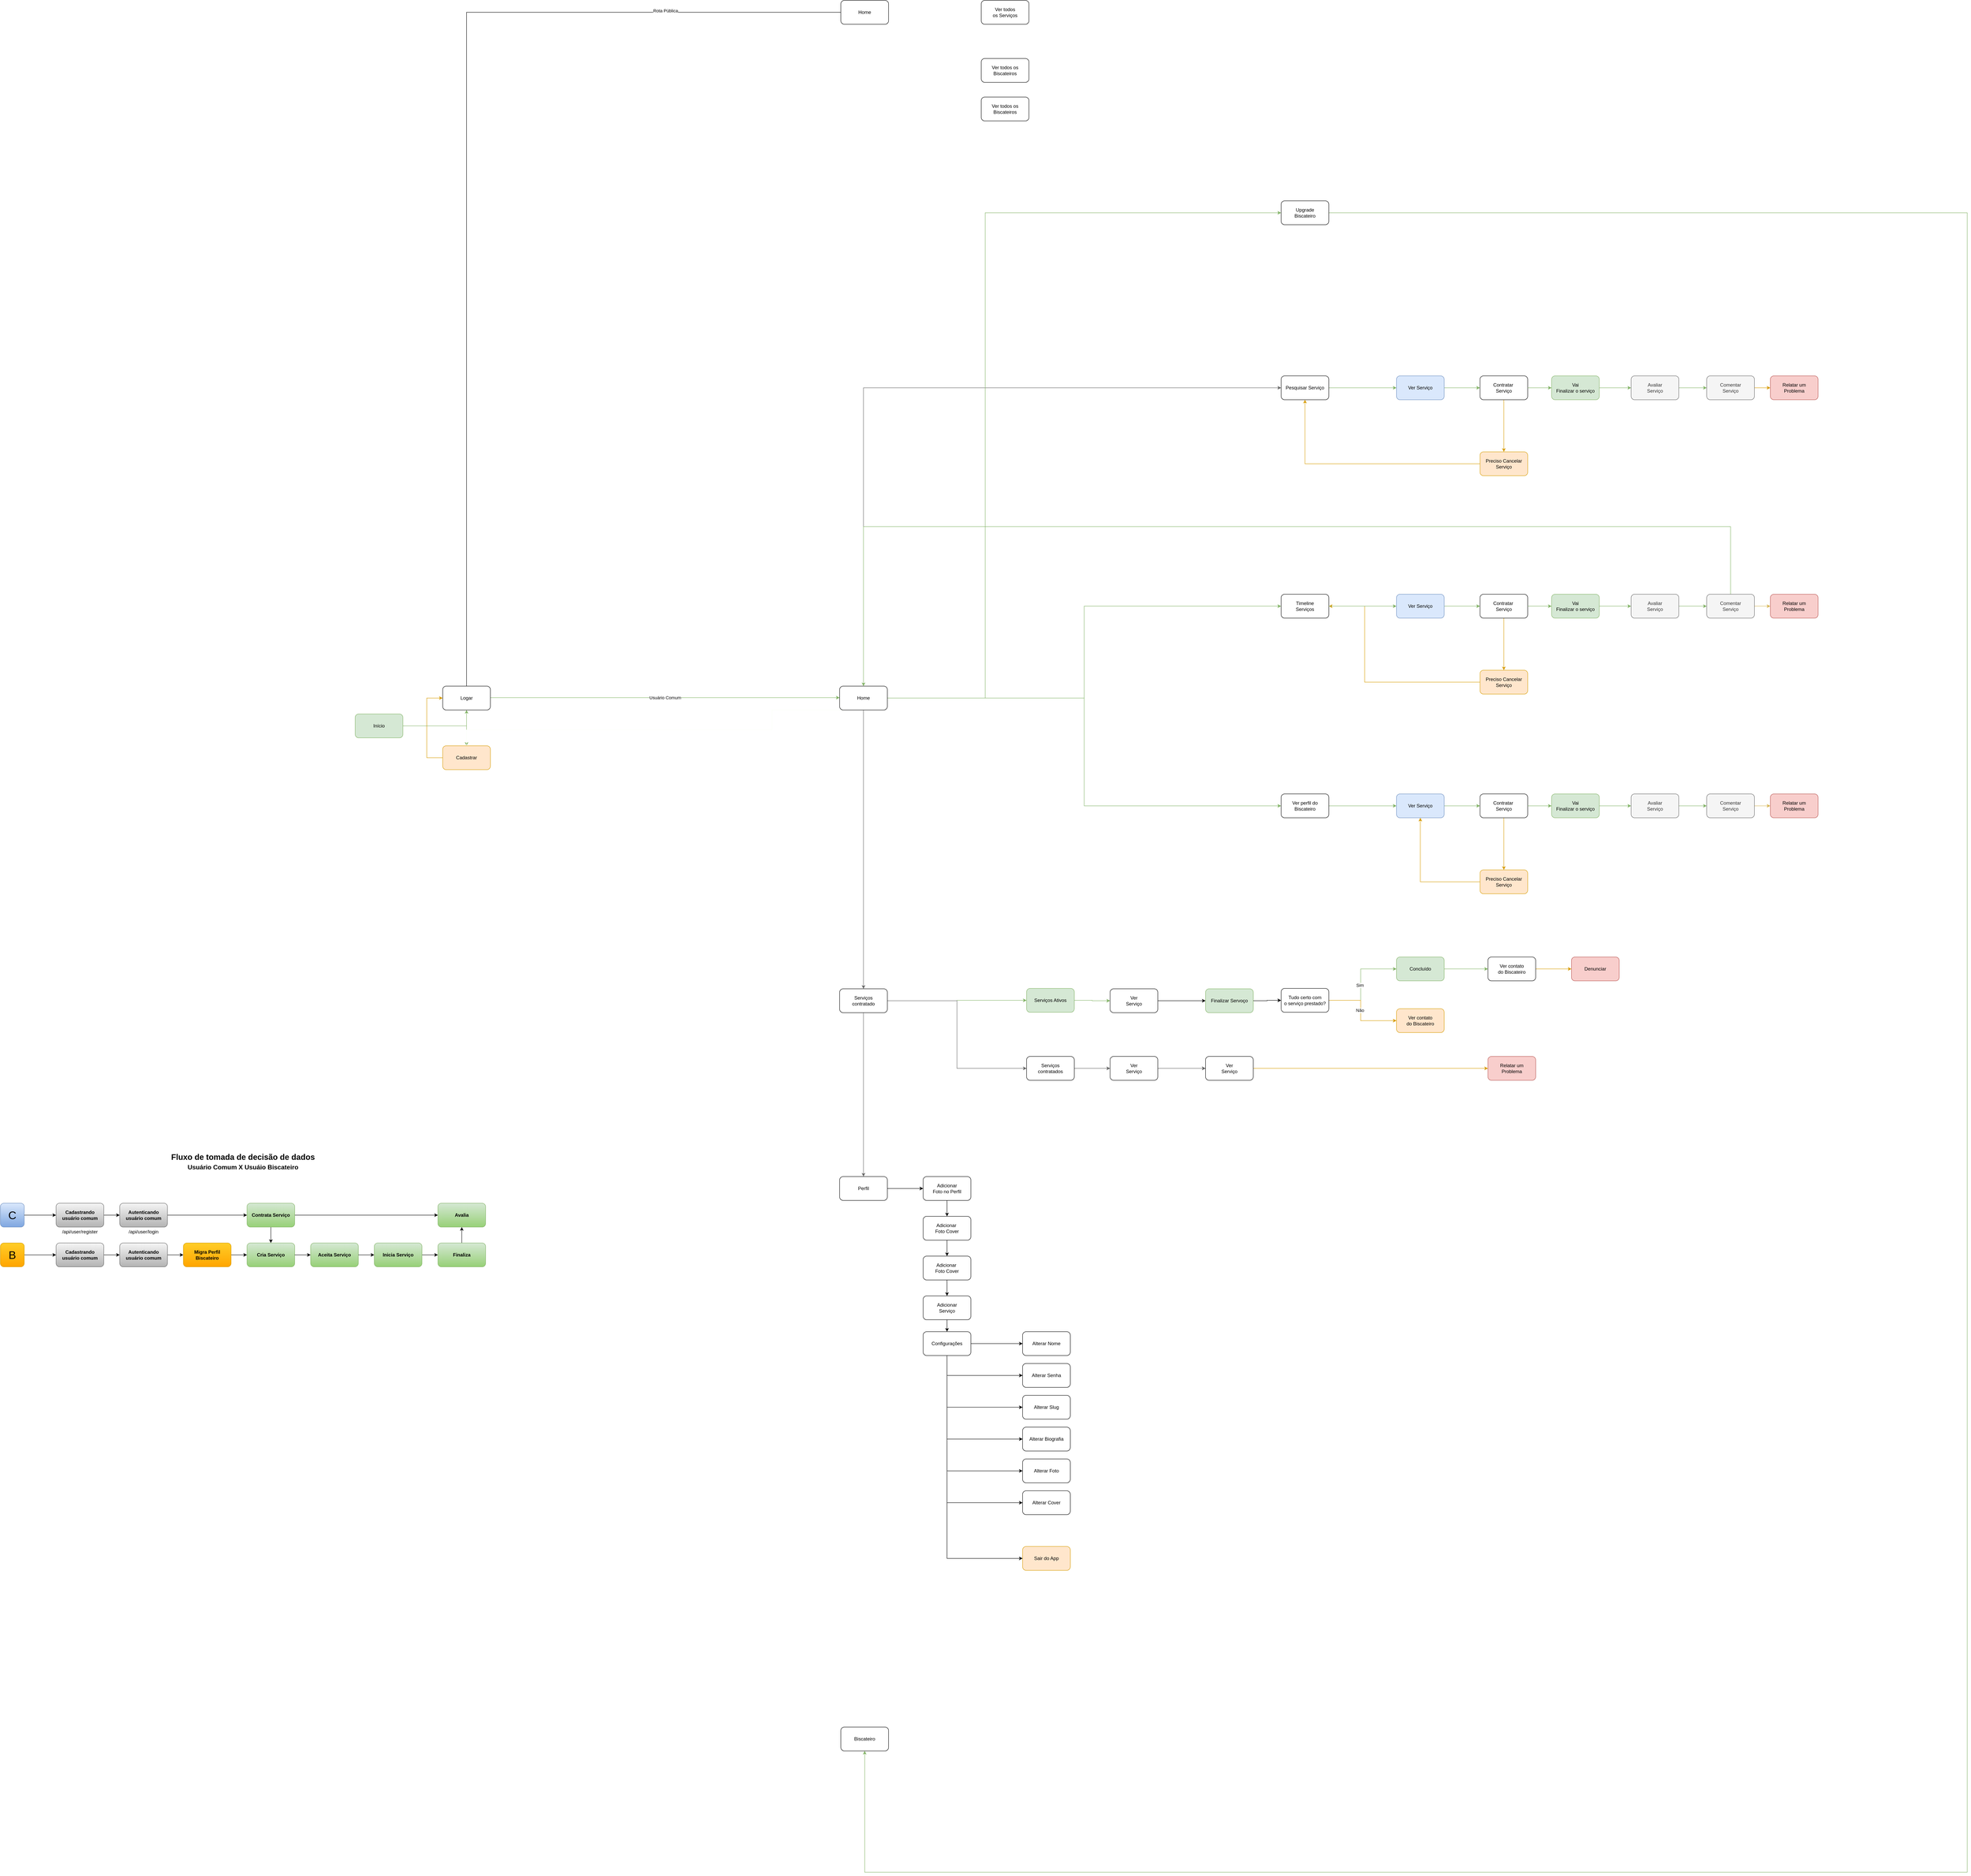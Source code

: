 <mxfile version="24.8.2">
  <diagram name="Página-1" id="fsubQwPEwLp5UiBFL4gB">
    <mxGraphModel dx="2997" dy="2297" grid="1" gridSize="10" guides="1" tooltips="1" connect="1" arrows="1" fold="1" page="0" pageScale="1" pageWidth="827" pageHeight="1169" background="#ffffff" math="0" shadow="0">
      <root>
        <mxCell id="0" />
        <mxCell id="1" parent="0" />
        <mxCell id="1jAVJrhePYpuvby0Juwp-6" style="edgeStyle=orthogonalEdgeStyle;rounded=0;orthogonalLoop=1;jettySize=auto;html=1;fillColor=#d5e8d4;strokeColor=#82b366;" edge="1" parent="1" source="1jAVJrhePYpuvby0Juwp-3" target="1jAVJrhePYpuvby0Juwp-5">
          <mxGeometry relative="1" as="geometry" />
        </mxCell>
        <mxCell id="1jAVJrhePYpuvby0Juwp-3" value="Início" style="rounded=1;whiteSpace=wrap;html=1;fillColor=#d5e8d4;strokeColor=#82b366;" vertex="1" parent="1">
          <mxGeometry x="-488" y="510" width="120" height="60" as="geometry" />
        </mxCell>
        <mxCell id="1jAVJrhePYpuvby0Juwp-8" style="edgeStyle=orthogonalEdgeStyle;rounded=0;orthogonalLoop=1;jettySize=auto;html=1;entryX=0.5;entryY=0;entryDx=0;entryDy=0;fillColor=#d5e8d4;strokeColor=#82b366;" edge="1" parent="1" source="1jAVJrhePYpuvby0Juwp-5" target="1jAVJrhePYpuvby0Juwp-7">
          <mxGeometry relative="1" as="geometry" />
        </mxCell>
        <mxCell id="1jAVJrhePYpuvby0Juwp-10" style="edgeStyle=orthogonalEdgeStyle;rounded=0;orthogonalLoop=1;jettySize=auto;html=1;fillColor=#d5e8d4;strokeColor=#82b366;" edge="1" parent="1" source="1jAVJrhePYpuvby0Juwp-5" target="1jAVJrhePYpuvby0Juwp-9">
          <mxGeometry relative="1" as="geometry">
            <Array as="points">
              <mxPoint x="460" y="469" />
              <mxPoint x="460" y="469" />
            </Array>
          </mxGeometry>
        </mxCell>
        <mxCell id="1jAVJrhePYpuvby0Juwp-154" value="Text" style="edgeLabel;html=1;align=center;verticalAlign=middle;resizable=0;points=[];" vertex="1" connectable="0" parent="1jAVJrhePYpuvby0Juwp-10">
          <mxGeometry x="-0.001" y="-2" relative="1" as="geometry">
            <mxPoint y="-4" as="offset" />
          </mxGeometry>
        </mxCell>
        <mxCell id="1jAVJrhePYpuvby0Juwp-155" value="Usuário Comum" style="edgeLabel;html=1;align=center;verticalAlign=middle;resizable=0;points=[];" vertex="1" connectable="0" parent="1jAVJrhePYpuvby0Juwp-10">
          <mxGeometry x="-0.001" relative="1" as="geometry">
            <mxPoint as="offset" />
          </mxGeometry>
        </mxCell>
        <mxCell id="1jAVJrhePYpuvby0Juwp-156" style="edgeStyle=orthogonalEdgeStyle;rounded=0;orthogonalLoop=1;jettySize=auto;html=1;entryX=0.5;entryY=1;entryDx=0;entryDy=0;" edge="1" parent="1" source="1jAVJrhePYpuvby0Juwp-5" target="1jAVJrhePYpuvby0Juwp-151">
          <mxGeometry relative="1" as="geometry">
            <Array as="points">
              <mxPoint x="-208" y="-1254" />
              <mxPoint x="793" y="-1254" />
            </Array>
          </mxGeometry>
        </mxCell>
        <mxCell id="1jAVJrhePYpuvby0Juwp-157" value="Rota Pública" style="edgeLabel;html=1;align=center;verticalAlign=middle;resizable=0;points=[];" vertex="1" connectable="0" parent="1jAVJrhePYpuvby0Juwp-156">
          <mxGeometry x="0.609" y="4" relative="1" as="geometry">
            <mxPoint x="1" as="offset" />
          </mxGeometry>
        </mxCell>
        <mxCell id="1jAVJrhePYpuvby0Juwp-5" value="Logar" style="rounded=1;whiteSpace=wrap;html=1;" vertex="1" parent="1">
          <mxGeometry x="-268" y="440" width="120" height="60" as="geometry" />
        </mxCell>
        <mxCell id="1jAVJrhePYpuvby0Juwp-46" style="edgeStyle=orthogonalEdgeStyle;rounded=0;orthogonalLoop=1;jettySize=auto;html=1;fillColor=#ffe6cc;strokeColor=#d79b00;" edge="1" parent="1" source="1jAVJrhePYpuvby0Juwp-7" target="1jAVJrhePYpuvby0Juwp-5">
          <mxGeometry relative="1" as="geometry">
            <Array as="points">
              <mxPoint x="-308" y="620" />
              <mxPoint x="-308" y="470" />
            </Array>
          </mxGeometry>
        </mxCell>
        <mxCell id="1jAVJrhePYpuvby0Juwp-144" style="edgeStyle=orthogonalEdgeStyle;rounded=0;orthogonalLoop=1;jettySize=auto;html=1;entryX=0.5;entryY=1;entryDx=0;entryDy=0;strokeColor=#FBFFF7;" edge="1" parent="1" source="1jAVJrhePYpuvby0Juwp-7" target="1jAVJrhePYpuvby0Juwp-9">
          <mxGeometry relative="1" as="geometry">
            <Array as="points">
              <mxPoint x="560" y="550" />
              <mxPoint x="560" y="500" />
            </Array>
          </mxGeometry>
        </mxCell>
        <mxCell id="1jAVJrhePYpuvby0Juwp-7" value="Cadastrar" style="rounded=1;whiteSpace=wrap;html=1;fillColor=#ffe6cc;strokeColor=#d79b00;" vertex="1" parent="1">
          <mxGeometry x="-268" y="590" width="120" height="60" as="geometry" />
        </mxCell>
        <mxCell id="1jAVJrhePYpuvby0Juwp-45" style="edgeStyle=orthogonalEdgeStyle;rounded=0;orthogonalLoop=1;jettySize=auto;html=1;entryX=0;entryY=0.5;entryDx=0;entryDy=0;fillColor=#d5e8d4;strokeColor=#82b366;" edge="1" parent="1" source="1jAVJrhePYpuvby0Juwp-9" target="1jAVJrhePYpuvby0Juwp-11">
          <mxGeometry relative="1" as="geometry" />
        </mxCell>
        <mxCell id="1jAVJrhePYpuvby0Juwp-87" style="edgeStyle=orthogonalEdgeStyle;rounded=0;orthogonalLoop=1;jettySize=auto;html=1;fillColor=#f5f5f5;strokeColor=#666666;" edge="1" parent="1" source="1jAVJrhePYpuvby0Juwp-9" target="1jAVJrhePYpuvby0Juwp-73">
          <mxGeometry relative="1" as="geometry">
            <Array as="points">
              <mxPoint x="790" y="-310" />
            </Array>
          </mxGeometry>
        </mxCell>
        <mxCell id="1jAVJrhePYpuvby0Juwp-109" style="edgeStyle=orthogonalEdgeStyle;rounded=0;orthogonalLoop=1;jettySize=auto;html=1;entryX=0;entryY=0.5;entryDx=0;entryDy=0;fillColor=#d5e8d4;strokeColor=#82b366;" edge="1" parent="1" source="1jAVJrhePYpuvby0Juwp-9" target="1jAVJrhePYpuvby0Juwp-94">
          <mxGeometry relative="1" as="geometry" />
        </mxCell>
        <mxCell id="1jAVJrhePYpuvby0Juwp-114" style="edgeStyle=orthogonalEdgeStyle;rounded=0;orthogonalLoop=1;jettySize=auto;html=1;fillColor=#f5f5f5;strokeColor=#666666;" edge="1" parent="1" source="1jAVJrhePYpuvby0Juwp-9" target="1jAVJrhePYpuvby0Juwp-12">
          <mxGeometry relative="1" as="geometry" />
        </mxCell>
        <mxCell id="1jAVJrhePYpuvby0Juwp-147" style="edgeStyle=orthogonalEdgeStyle;rounded=0;orthogonalLoop=1;jettySize=auto;html=1;fillColor=#d5e8d4;strokeColor=#82b366;" edge="1" parent="1" source="1jAVJrhePYpuvby0Juwp-9" target="1jAVJrhePYpuvby0Juwp-146">
          <mxGeometry relative="1" as="geometry">
            <Array as="points">
              <mxPoint x="1096" y="470" />
              <mxPoint x="1096" y="-750" />
            </Array>
          </mxGeometry>
        </mxCell>
        <mxCell id="1jAVJrhePYpuvby0Juwp-9" value="Home" style="rounded=1;whiteSpace=wrap;html=1;" vertex="1" parent="1">
          <mxGeometry x="730" y="440" width="120" height="60" as="geometry" />
        </mxCell>
        <mxCell id="1jAVJrhePYpuvby0Juwp-11" value="Timeline&lt;div&gt;Serviços&lt;/div&gt;" style="rounded=1;whiteSpace=wrap;html=1;" vertex="1" parent="1">
          <mxGeometry x="1840" y="209" width="120" height="60" as="geometry" />
        </mxCell>
        <mxCell id="1jAVJrhePYpuvby0Juwp-44" style="edgeStyle=orthogonalEdgeStyle;rounded=0;orthogonalLoop=1;jettySize=auto;html=1;entryX=0.5;entryY=0;entryDx=0;entryDy=0;fillColor=#f5f5f5;strokeColor=#666666;" edge="1" parent="1" source="1jAVJrhePYpuvby0Juwp-12" target="1jAVJrhePYpuvby0Juwp-13">
          <mxGeometry relative="1" as="geometry" />
        </mxCell>
        <mxCell id="1jAVJrhePYpuvby0Juwp-123" style="edgeStyle=orthogonalEdgeStyle;rounded=0;orthogonalLoop=1;jettySize=auto;html=1;fillColor=#d5e8d4;strokeColor=#82b366;" edge="1" parent="1" source="1jAVJrhePYpuvby0Juwp-12" target="1jAVJrhePYpuvby0Juwp-121">
          <mxGeometry relative="1" as="geometry" />
        </mxCell>
        <mxCell id="1jAVJrhePYpuvby0Juwp-128" style="edgeStyle=orthogonalEdgeStyle;rounded=0;orthogonalLoop=1;jettySize=auto;html=1;entryX=0;entryY=0.5;entryDx=0;entryDy=0;fillColor=#f5f5f5;strokeColor=#666666;" edge="1" parent="1" source="1jAVJrhePYpuvby0Juwp-12" target="1jAVJrhePYpuvby0Juwp-122">
          <mxGeometry relative="1" as="geometry" />
        </mxCell>
        <mxCell id="1jAVJrhePYpuvby0Juwp-12" value="Serviços&lt;div&gt;contratado&lt;/div&gt;" style="rounded=1;whiteSpace=wrap;html=1;" vertex="1" parent="1">
          <mxGeometry x="730" y="1201" width="120" height="60" as="geometry" />
        </mxCell>
        <mxCell id="1jAVJrhePYpuvby0Juwp-20" style="edgeStyle=orthogonalEdgeStyle;rounded=0;orthogonalLoop=1;jettySize=auto;html=1;" edge="1" parent="1" source="1jAVJrhePYpuvby0Juwp-13" target="1jAVJrhePYpuvby0Juwp-16">
          <mxGeometry relative="1" as="geometry" />
        </mxCell>
        <mxCell id="1jAVJrhePYpuvby0Juwp-13" value="Perfil" style="rounded=1;whiteSpace=wrap;html=1;" vertex="1" parent="1">
          <mxGeometry x="730" y="1673" width="120" height="60" as="geometry" />
        </mxCell>
        <mxCell id="1jAVJrhePYpuvby0Juwp-33" style="edgeStyle=orthogonalEdgeStyle;rounded=0;orthogonalLoop=1;jettySize=auto;html=1;fillColor=#d5e8d4;strokeColor=#82b366;" edge="1" parent="1" source="1jAVJrhePYpuvby0Juwp-69" target="1jAVJrhePYpuvby0Juwp-32">
          <mxGeometry relative="1" as="geometry" />
        </mxCell>
        <mxCell id="1jAVJrhePYpuvby0Juwp-112" style="edgeStyle=orthogonalEdgeStyle;rounded=0;orthogonalLoop=1;jettySize=auto;html=1;fillColor=#ffe6cc;strokeColor=#d79b00;" edge="1" parent="1" source="1jAVJrhePYpuvby0Juwp-14" target="1jAVJrhePYpuvby0Juwp-15">
          <mxGeometry relative="1" as="geometry" />
        </mxCell>
        <mxCell id="1jAVJrhePYpuvby0Juwp-14" value="Contratar&amp;nbsp;&lt;div&gt;Serviço&lt;/div&gt;" style="rounded=1;whiteSpace=wrap;html=1;" vertex="1" parent="1">
          <mxGeometry x="2340" y="209" width="120" height="60" as="geometry" />
        </mxCell>
        <mxCell id="1jAVJrhePYpuvby0Juwp-29" style="edgeStyle=orthogonalEdgeStyle;rounded=0;orthogonalLoop=1;jettySize=auto;html=1;fillColor=#ffe6cc;strokeColor=#d79b00;" edge="1" parent="1" source="1jAVJrhePYpuvby0Juwp-15" target="1jAVJrhePYpuvby0Juwp-11">
          <mxGeometry relative="1" as="geometry">
            <Array as="points">
              <mxPoint x="2050" y="430" />
              <mxPoint x="2050" y="239" />
            </Array>
          </mxGeometry>
        </mxCell>
        <mxCell id="1jAVJrhePYpuvby0Juwp-15" value="Preciso Cancelar&lt;div&gt;Serviço&lt;/div&gt;" style="rounded=1;whiteSpace=wrap;html=1;fillColor=#ffe6cc;strokeColor=#d79b00;" vertex="1" parent="1">
          <mxGeometry x="2340" y="400" width="120" height="60" as="geometry" />
        </mxCell>
        <mxCell id="1jAVJrhePYpuvby0Juwp-16" value="Adicionar&lt;div&gt;Foto&amp;nbsp;&lt;span style=&quot;background-color: initial;&quot;&gt;no Perfil&lt;/span&gt;&lt;/div&gt;" style="rounded=1;whiteSpace=wrap;html=1;" vertex="1" parent="1">
          <mxGeometry x="940" y="1673" width="120" height="60" as="geometry" />
        </mxCell>
        <mxCell id="1jAVJrhePYpuvby0Juwp-17" value="Alterar Biografia" style="rounded=1;whiteSpace=wrap;html=1;" vertex="1" parent="1">
          <mxGeometry x="1190" y="2303" width="120" height="60" as="geometry" />
        </mxCell>
        <mxCell id="1jAVJrhePYpuvby0Juwp-19" value="Sair do App" style="rounded=1;whiteSpace=wrap;html=1;fillColor=#ffe6cc;strokeColor=#d79b00;" vertex="1" parent="1">
          <mxGeometry x="1190" y="2603" width="120" height="60" as="geometry" />
        </mxCell>
        <mxCell id="1jAVJrhePYpuvby0Juwp-24" style="edgeStyle=orthogonalEdgeStyle;rounded=0;orthogonalLoop=1;jettySize=auto;html=1;entryX=0;entryY=0.5;entryDx=0;entryDy=0;fillColor=#d5e8d4;strokeColor=#82b366;" edge="1" parent="1" source="1jAVJrhePYpuvby0Juwp-71" target="1jAVJrhePYpuvby0Juwp-14">
          <mxGeometry relative="1" as="geometry">
            <mxPoint x="2260" y="239" as="targetPoint" />
          </mxGeometry>
        </mxCell>
        <mxCell id="1jAVJrhePYpuvby0Juwp-35" style="edgeStyle=orthogonalEdgeStyle;rounded=0;orthogonalLoop=1;jettySize=auto;html=1;fillColor=#d5e8d4;strokeColor=#82b366;" edge="1" parent="1" source="1jAVJrhePYpuvby0Juwp-32" target="1jAVJrhePYpuvby0Juwp-34">
          <mxGeometry relative="1" as="geometry" />
        </mxCell>
        <mxCell id="1jAVJrhePYpuvby0Juwp-32" value="Avaliar&lt;div&gt;Serviço&lt;/div&gt;" style="rounded=1;whiteSpace=wrap;html=1;fillColor=#f5f5f5;fontColor=#333333;strokeColor=#666666;" vertex="1" parent="1">
          <mxGeometry x="2720" y="209" width="120" height="60" as="geometry" />
        </mxCell>
        <mxCell id="1jAVJrhePYpuvby0Juwp-39" style="edgeStyle=orthogonalEdgeStyle;rounded=0;orthogonalLoop=1;jettySize=auto;html=1;fillColor=#fff2cc;strokeColor=#d6b656;" edge="1" parent="1" source="1jAVJrhePYpuvby0Juwp-34" target="1jAVJrhePYpuvby0Juwp-38">
          <mxGeometry relative="1" as="geometry" />
        </mxCell>
        <mxCell id="1jAVJrhePYpuvby0Juwp-40" style="edgeStyle=orthogonalEdgeStyle;rounded=0;orthogonalLoop=1;jettySize=auto;html=1;fillColor=#d5e8d4;strokeColor=#82b366;" edge="1" parent="1" source="1jAVJrhePYpuvby0Juwp-34" target="1jAVJrhePYpuvby0Juwp-9">
          <mxGeometry relative="1" as="geometry">
            <Array as="points">
              <mxPoint x="1580" y="39" />
              <mxPoint x="570" y="39" />
            </Array>
          </mxGeometry>
        </mxCell>
        <mxCell id="1jAVJrhePYpuvby0Juwp-34" value="Comentar&lt;div&gt;Serviço&lt;/div&gt;" style="rounded=1;whiteSpace=wrap;html=1;fillColor=#f5f5f5;fontColor=#333333;strokeColor=#666666;" vertex="1" parent="1">
          <mxGeometry x="2910" y="209" width="120" height="60" as="geometry" />
        </mxCell>
        <mxCell id="1jAVJrhePYpuvby0Juwp-36" value="Relatar um&lt;div&gt;Problema&lt;/div&gt;" style="rounded=1;whiteSpace=wrap;html=1;fillColor=#f8cecc;strokeColor=#b85450;" vertex="1" parent="1">
          <mxGeometry x="2360" y="1371" width="120" height="60" as="geometry" />
        </mxCell>
        <mxCell id="1jAVJrhePYpuvby0Juwp-38" value="Relatar um&lt;div&gt;Problema&lt;/div&gt;" style="rounded=1;whiteSpace=wrap;html=1;fillColor=#f8cecc;strokeColor=#b85450;" vertex="1" parent="1">
          <mxGeometry x="3070" y="209" width="120" height="60" as="geometry" />
        </mxCell>
        <mxCell id="1jAVJrhePYpuvby0Juwp-50" style="edgeStyle=orthogonalEdgeStyle;rounded=0;orthogonalLoop=1;jettySize=auto;html=1;" edge="1" parent="1" source="1jAVJrhePYpuvby0Juwp-47" target="1jAVJrhePYpuvby0Juwp-49">
          <mxGeometry relative="1" as="geometry" />
        </mxCell>
        <mxCell id="1jAVJrhePYpuvby0Juwp-47" value="Adicionar&amp;nbsp;&lt;div&gt;Foto&amp;nbsp;&lt;span style=&quot;background-color: initial;&quot;&gt;Cover&lt;/span&gt;&lt;/div&gt;" style="rounded=1;whiteSpace=wrap;html=1;" vertex="1" parent="1">
          <mxGeometry x="940" y="1773" width="120" height="60" as="geometry" />
        </mxCell>
        <mxCell id="1jAVJrhePYpuvby0Juwp-48" style="edgeStyle=orthogonalEdgeStyle;rounded=0;orthogonalLoop=1;jettySize=auto;html=1;" edge="1" parent="1" source="1jAVJrhePYpuvby0Juwp-16">
          <mxGeometry relative="1" as="geometry">
            <mxPoint x="1000" y="1773" as="targetPoint" />
          </mxGeometry>
        </mxCell>
        <mxCell id="1jAVJrhePYpuvby0Juwp-52" style="edgeStyle=orthogonalEdgeStyle;rounded=0;orthogonalLoop=1;jettySize=auto;html=1;" edge="1" parent="1" source="1jAVJrhePYpuvby0Juwp-49" target="1jAVJrhePYpuvby0Juwp-51">
          <mxGeometry relative="1" as="geometry" />
        </mxCell>
        <mxCell id="1jAVJrhePYpuvby0Juwp-49" value="Adicionar&amp;nbsp;&lt;div&gt;Foto&amp;nbsp;&lt;span style=&quot;background-color: initial;&quot;&gt;Cover&lt;/span&gt;&lt;/div&gt;" style="rounded=1;whiteSpace=wrap;html=1;" vertex="1" parent="1">
          <mxGeometry x="940" y="1873" width="120" height="60" as="geometry" />
        </mxCell>
        <mxCell id="1jAVJrhePYpuvby0Juwp-54" style="edgeStyle=orthogonalEdgeStyle;rounded=0;orthogonalLoop=1;jettySize=auto;html=1;" edge="1" parent="1" source="1jAVJrhePYpuvby0Juwp-51" target="1jAVJrhePYpuvby0Juwp-53">
          <mxGeometry relative="1" as="geometry" />
        </mxCell>
        <mxCell id="1jAVJrhePYpuvby0Juwp-51" value="Adicionar&lt;div&gt;Serviço&lt;/div&gt;" style="rounded=1;whiteSpace=wrap;html=1;" vertex="1" parent="1">
          <mxGeometry x="940" y="1973" width="120" height="60" as="geometry" />
        </mxCell>
        <mxCell id="1jAVJrhePYpuvby0Juwp-61" style="edgeStyle=orthogonalEdgeStyle;rounded=0;orthogonalLoop=1;jettySize=auto;html=1;entryX=0;entryY=0.5;entryDx=0;entryDy=0;" edge="1" parent="1" source="1jAVJrhePYpuvby0Juwp-53" target="1jAVJrhePYpuvby0Juwp-56">
          <mxGeometry relative="1" as="geometry" />
        </mxCell>
        <mxCell id="1jAVJrhePYpuvby0Juwp-62" style="edgeStyle=orthogonalEdgeStyle;rounded=0;orthogonalLoop=1;jettySize=auto;html=1;" edge="1" parent="1" source="1jAVJrhePYpuvby0Juwp-53" target="1jAVJrhePYpuvby0Juwp-57">
          <mxGeometry relative="1" as="geometry">
            <mxPoint x="1000" y="2183" as="targetPoint" />
            <Array as="points">
              <mxPoint x="1000" y="2173" />
            </Array>
          </mxGeometry>
        </mxCell>
        <mxCell id="1jAVJrhePYpuvby0Juwp-63" style="edgeStyle=orthogonalEdgeStyle;rounded=0;orthogonalLoop=1;jettySize=auto;html=1;" edge="1" parent="1" source="1jAVJrhePYpuvby0Juwp-53" target="1jAVJrhePYpuvby0Juwp-55">
          <mxGeometry relative="1" as="geometry">
            <Array as="points">
              <mxPoint x="1000" y="2253" />
            </Array>
          </mxGeometry>
        </mxCell>
        <mxCell id="1jAVJrhePYpuvby0Juwp-64" style="edgeStyle=orthogonalEdgeStyle;rounded=0;orthogonalLoop=1;jettySize=auto;html=1;" edge="1" parent="1" source="1jAVJrhePYpuvby0Juwp-53" target="1jAVJrhePYpuvby0Juwp-17">
          <mxGeometry relative="1" as="geometry">
            <Array as="points">
              <mxPoint x="1000" y="2333" />
            </Array>
          </mxGeometry>
        </mxCell>
        <mxCell id="1jAVJrhePYpuvby0Juwp-65" style="edgeStyle=orthogonalEdgeStyle;rounded=0;orthogonalLoop=1;jettySize=auto;html=1;" edge="1" parent="1" source="1jAVJrhePYpuvby0Juwp-53" target="1jAVJrhePYpuvby0Juwp-58">
          <mxGeometry relative="1" as="geometry">
            <Array as="points">
              <mxPoint x="1000" y="2413" />
            </Array>
          </mxGeometry>
        </mxCell>
        <mxCell id="1jAVJrhePYpuvby0Juwp-66" style="edgeStyle=orthogonalEdgeStyle;rounded=0;orthogonalLoop=1;jettySize=auto;html=1;" edge="1" parent="1" source="1jAVJrhePYpuvby0Juwp-53" target="1jAVJrhePYpuvby0Juwp-59">
          <mxGeometry relative="1" as="geometry">
            <Array as="points">
              <mxPoint x="1000" y="2493" />
            </Array>
          </mxGeometry>
        </mxCell>
        <mxCell id="1jAVJrhePYpuvby0Juwp-67" style="edgeStyle=orthogonalEdgeStyle;rounded=0;orthogonalLoop=1;jettySize=auto;html=1;" edge="1" parent="1" source="1jAVJrhePYpuvby0Juwp-53" target="1jAVJrhePYpuvby0Juwp-19">
          <mxGeometry relative="1" as="geometry">
            <Array as="points">
              <mxPoint x="1000" y="2633" />
            </Array>
          </mxGeometry>
        </mxCell>
        <mxCell id="1jAVJrhePYpuvby0Juwp-53" value="Configurações" style="rounded=1;whiteSpace=wrap;html=1;" vertex="1" parent="1">
          <mxGeometry x="940" y="2063" width="120" height="60" as="geometry" />
        </mxCell>
        <mxCell id="1jAVJrhePYpuvby0Juwp-55" value="Alterar Slug" style="rounded=1;whiteSpace=wrap;html=1;" vertex="1" parent="1">
          <mxGeometry x="1190" y="2223" width="120" height="60" as="geometry" />
        </mxCell>
        <mxCell id="1jAVJrhePYpuvby0Juwp-56" value="Alterar Nome" style="rounded=1;whiteSpace=wrap;html=1;" vertex="1" parent="1">
          <mxGeometry x="1190" y="2063" width="120" height="60" as="geometry" />
        </mxCell>
        <mxCell id="1jAVJrhePYpuvby0Juwp-57" value="Alterar Senha" style="rounded=1;whiteSpace=wrap;html=1;" vertex="1" parent="1">
          <mxGeometry x="1190" y="2143" width="120" height="60" as="geometry" />
        </mxCell>
        <mxCell id="1jAVJrhePYpuvby0Juwp-58" value="Alterar Foto" style="rounded=1;whiteSpace=wrap;html=1;" vertex="1" parent="1">
          <mxGeometry x="1190" y="2383" width="120" height="60" as="geometry" />
        </mxCell>
        <mxCell id="1jAVJrhePYpuvby0Juwp-59" value="Alterar Cover" style="rounded=1;whiteSpace=wrap;html=1;" vertex="1" parent="1">
          <mxGeometry x="1190" y="2463" width="120" height="60" as="geometry" />
        </mxCell>
        <mxCell id="1jAVJrhePYpuvby0Juwp-70" value="" style="edgeStyle=orthogonalEdgeStyle;rounded=0;orthogonalLoop=1;jettySize=auto;html=1;fillColor=#d5e8d4;strokeColor=#82b366;" edge="1" parent="1" source="1jAVJrhePYpuvby0Juwp-14" target="1jAVJrhePYpuvby0Juwp-69">
          <mxGeometry relative="1" as="geometry">
            <mxPoint x="2460" y="239" as="sourcePoint" />
            <mxPoint x="2720" y="239" as="targetPoint" />
          </mxGeometry>
        </mxCell>
        <mxCell id="1jAVJrhePYpuvby0Juwp-69" value="Vai&lt;div&gt;Finalizar o serviço&lt;/div&gt;" style="rounded=1;whiteSpace=wrap;html=1;fillColor=#d5e8d4;strokeColor=#82b366;" vertex="1" parent="1">
          <mxGeometry x="2520" y="209" width="120" height="60" as="geometry" />
        </mxCell>
        <mxCell id="1jAVJrhePYpuvby0Juwp-72" value="" style="edgeStyle=orthogonalEdgeStyle;rounded=0;orthogonalLoop=1;jettySize=auto;html=1;entryX=0;entryY=0.5;entryDx=0;entryDy=0;fillColor=#d5e8d4;strokeColor=#82b366;" edge="1" parent="1" source="1jAVJrhePYpuvby0Juwp-11" target="1jAVJrhePYpuvby0Juwp-71">
          <mxGeometry relative="1" as="geometry">
            <mxPoint x="1960" y="239" as="sourcePoint" />
            <mxPoint x="2240" y="239" as="targetPoint" />
          </mxGeometry>
        </mxCell>
        <mxCell id="1jAVJrhePYpuvby0Juwp-71" value="Ver Serviço" style="rounded=1;whiteSpace=wrap;html=1;fillColor=#dae8fc;strokeColor=#6c8ebf;" vertex="1" parent="1">
          <mxGeometry x="2130" y="209" width="120" height="60" as="geometry" />
        </mxCell>
        <mxCell id="1jAVJrhePYpuvby0Juwp-89" style="edgeStyle=orthogonalEdgeStyle;rounded=0;orthogonalLoop=1;jettySize=auto;html=1;fillColor=#d5e8d4;strokeColor=#82b366;" edge="1" parent="1" source="1jAVJrhePYpuvby0Juwp-73" target="1jAVJrhePYpuvby0Juwp-86">
          <mxGeometry relative="1" as="geometry" />
        </mxCell>
        <mxCell id="1jAVJrhePYpuvby0Juwp-73" value="Pesquisar Serviço" style="rounded=1;whiteSpace=wrap;html=1;" vertex="1" parent="1">
          <mxGeometry x="1840" y="-340" width="120" height="60" as="geometry" />
        </mxCell>
        <mxCell id="1jAVJrhePYpuvby0Juwp-74" style="edgeStyle=orthogonalEdgeStyle;rounded=0;orthogonalLoop=1;jettySize=auto;html=1;fillColor=#d5e8d4;strokeColor=#82b366;" edge="1" parent="1" source="1jAVJrhePYpuvby0Juwp-85" target="1jAVJrhePYpuvby0Juwp-80">
          <mxGeometry relative="1" as="geometry" />
        </mxCell>
        <mxCell id="1jAVJrhePYpuvby0Juwp-92" style="edgeStyle=orthogonalEdgeStyle;rounded=0;orthogonalLoop=1;jettySize=auto;html=1;fillColor=#ffe6cc;strokeColor=#d79b00;" edge="1" parent="1" source="1jAVJrhePYpuvby0Juwp-75" target="1jAVJrhePYpuvby0Juwp-76">
          <mxGeometry relative="1" as="geometry" />
        </mxCell>
        <mxCell id="1jAVJrhePYpuvby0Juwp-75" value="Contratar&amp;nbsp;&lt;div&gt;Serviço&lt;/div&gt;" style="rounded=1;whiteSpace=wrap;html=1;" vertex="1" parent="1">
          <mxGeometry x="2340" y="-340" width="120" height="60" as="geometry" />
        </mxCell>
        <mxCell id="1jAVJrhePYpuvby0Juwp-90" style="edgeStyle=orthogonalEdgeStyle;rounded=0;orthogonalLoop=1;jettySize=auto;html=1;entryX=0.5;entryY=1;entryDx=0;entryDy=0;fillColor=#ffe6cc;strokeColor=#d79b00;" edge="1" parent="1" source="1jAVJrhePYpuvby0Juwp-76" target="1jAVJrhePYpuvby0Juwp-73">
          <mxGeometry relative="1" as="geometry" />
        </mxCell>
        <mxCell id="1jAVJrhePYpuvby0Juwp-76" value="Preciso Cancelar&lt;div&gt;Serviço&lt;/div&gt;" style="rounded=1;whiteSpace=wrap;html=1;fillColor=#ffe6cc;strokeColor=#d79b00;" vertex="1" parent="1">
          <mxGeometry x="2340" y="-149" width="120" height="60" as="geometry" />
        </mxCell>
        <mxCell id="1jAVJrhePYpuvby0Juwp-77" style="edgeStyle=orthogonalEdgeStyle;rounded=0;orthogonalLoop=1;jettySize=auto;html=1;entryX=0;entryY=0.5;entryDx=0;entryDy=0;fillColor=#d5e8d4;strokeColor=#82b366;" edge="1" parent="1" source="1jAVJrhePYpuvby0Juwp-86" target="1jAVJrhePYpuvby0Juwp-75">
          <mxGeometry relative="1" as="geometry">
            <mxPoint x="2260" y="-310" as="targetPoint" />
          </mxGeometry>
        </mxCell>
        <mxCell id="1jAVJrhePYpuvby0Juwp-79" style="edgeStyle=orthogonalEdgeStyle;rounded=0;orthogonalLoop=1;jettySize=auto;html=1;fillColor=#d5e8d4;strokeColor=#82b366;" edge="1" parent="1" source="1jAVJrhePYpuvby0Juwp-80" target="1jAVJrhePYpuvby0Juwp-82">
          <mxGeometry relative="1" as="geometry" />
        </mxCell>
        <mxCell id="1jAVJrhePYpuvby0Juwp-80" value="Avaliar&lt;div&gt;Serviço&lt;/div&gt;" style="rounded=1;whiteSpace=wrap;html=1;fillColor=#f5f5f5;fontColor=#333333;strokeColor=#666666;" vertex="1" parent="1">
          <mxGeometry x="2720" y="-340" width="120" height="60" as="geometry" />
        </mxCell>
        <mxCell id="1jAVJrhePYpuvby0Juwp-81" style="edgeStyle=orthogonalEdgeStyle;rounded=0;orthogonalLoop=1;jettySize=auto;html=1;fillColor=#ffe6cc;strokeColor=#d79b00;" edge="1" parent="1" source="1jAVJrhePYpuvby0Juwp-82" target="1jAVJrhePYpuvby0Juwp-83">
          <mxGeometry relative="1" as="geometry" />
        </mxCell>
        <mxCell id="1jAVJrhePYpuvby0Juwp-82" value="Comentar&lt;div&gt;Serviço&lt;/div&gt;" style="rounded=1;whiteSpace=wrap;html=1;fillColor=#f5f5f5;fontColor=#333333;strokeColor=#666666;" vertex="1" parent="1">
          <mxGeometry x="2910" y="-340" width="120" height="60" as="geometry" />
        </mxCell>
        <mxCell id="1jAVJrhePYpuvby0Juwp-83" value="Relatar um&lt;div&gt;Problema&lt;/div&gt;" style="rounded=1;whiteSpace=wrap;html=1;fillColor=#f8cecc;strokeColor=#b85450;" vertex="1" parent="1">
          <mxGeometry x="3070" y="-340" width="120" height="60" as="geometry" />
        </mxCell>
        <mxCell id="1jAVJrhePYpuvby0Juwp-84" value="" style="edgeStyle=orthogonalEdgeStyle;rounded=0;orthogonalLoop=1;jettySize=auto;html=1;fillColor=#d5e8d4;strokeColor=#82b366;" edge="1" parent="1" source="1jAVJrhePYpuvby0Juwp-75" target="1jAVJrhePYpuvby0Juwp-85">
          <mxGeometry relative="1" as="geometry">
            <mxPoint x="2460" y="-310" as="sourcePoint" />
            <mxPoint x="2720" y="-310" as="targetPoint" />
          </mxGeometry>
        </mxCell>
        <mxCell id="1jAVJrhePYpuvby0Juwp-85" value="Vai&lt;div&gt;Finalizar o serviço&lt;/div&gt;" style="rounded=1;whiteSpace=wrap;html=1;fillColor=#d5e8d4;strokeColor=#82b366;" vertex="1" parent="1">
          <mxGeometry x="2520" y="-340" width="120" height="60" as="geometry" />
        </mxCell>
        <mxCell id="1jAVJrhePYpuvby0Juwp-86" value="Ver Serviço" style="rounded=1;whiteSpace=wrap;html=1;fillColor=#dae8fc;strokeColor=#6c8ebf;" vertex="1" parent="1">
          <mxGeometry x="2130" y="-340" width="120" height="60" as="geometry" />
        </mxCell>
        <mxCell id="1jAVJrhePYpuvby0Juwp-108" style="edgeStyle=orthogonalEdgeStyle;rounded=0;orthogonalLoop=1;jettySize=auto;html=1;fillColor=#d5e8d4;strokeColor=#82b366;" edge="1" parent="1" source="1jAVJrhePYpuvby0Juwp-94" target="1jAVJrhePYpuvby0Juwp-107">
          <mxGeometry relative="1" as="geometry" />
        </mxCell>
        <mxCell id="1jAVJrhePYpuvby0Juwp-94" value="Ver perfil do Biscateiro" style="rounded=1;whiteSpace=wrap;html=1;" vertex="1" parent="1">
          <mxGeometry x="1840" y="711" width="120" height="60" as="geometry" />
        </mxCell>
        <mxCell id="1jAVJrhePYpuvby0Juwp-95" style="edgeStyle=orthogonalEdgeStyle;rounded=0;orthogonalLoop=1;jettySize=auto;html=1;fillColor=#d5e8d4;strokeColor=#82b366;" edge="1" parent="1" source="1jAVJrhePYpuvby0Juwp-106" target="1jAVJrhePYpuvby0Juwp-101">
          <mxGeometry relative="1" as="geometry" />
        </mxCell>
        <mxCell id="1jAVJrhePYpuvby0Juwp-164" style="edgeStyle=orthogonalEdgeStyle;rounded=0;orthogonalLoop=1;jettySize=auto;html=1;fillColor=#ffe6cc;strokeColor=#d79b00;" edge="1" parent="1" source="1jAVJrhePYpuvby0Juwp-96" target="1jAVJrhePYpuvby0Juwp-97">
          <mxGeometry relative="1" as="geometry" />
        </mxCell>
        <mxCell id="1jAVJrhePYpuvby0Juwp-96" value="Contratar&amp;nbsp;&lt;div&gt;Serviço&lt;/div&gt;" style="rounded=1;whiteSpace=wrap;html=1;" vertex="1" parent="1">
          <mxGeometry x="2340" y="711" width="120" height="60" as="geometry" />
        </mxCell>
        <mxCell id="1jAVJrhePYpuvby0Juwp-163" style="edgeStyle=orthogonalEdgeStyle;rounded=0;orthogonalLoop=1;jettySize=auto;html=1;fillColor=#ffe6cc;strokeColor=#d79b00;" edge="1" parent="1" source="1jAVJrhePYpuvby0Juwp-97" target="1jAVJrhePYpuvby0Juwp-107">
          <mxGeometry relative="1" as="geometry" />
        </mxCell>
        <mxCell id="1jAVJrhePYpuvby0Juwp-97" value="Preciso Cancelar&lt;div&gt;Serviço&lt;/div&gt;" style="rounded=1;whiteSpace=wrap;html=1;fillColor=#ffe6cc;strokeColor=#d79b00;" vertex="1" parent="1">
          <mxGeometry x="2340" y="902" width="120" height="60" as="geometry" />
        </mxCell>
        <mxCell id="1jAVJrhePYpuvby0Juwp-98" style="edgeStyle=orthogonalEdgeStyle;rounded=0;orthogonalLoop=1;jettySize=auto;html=1;entryX=0;entryY=0.5;entryDx=0;entryDy=0;fillColor=#d5e8d4;strokeColor=#82b366;" edge="1" parent="1" source="1jAVJrhePYpuvby0Juwp-107" target="1jAVJrhePYpuvby0Juwp-96">
          <mxGeometry relative="1" as="geometry">
            <mxPoint x="2260" y="741" as="targetPoint" />
          </mxGeometry>
        </mxCell>
        <mxCell id="1jAVJrhePYpuvby0Juwp-100" style="edgeStyle=orthogonalEdgeStyle;rounded=0;orthogonalLoop=1;jettySize=auto;html=1;fillColor=#d5e8d4;strokeColor=#82b366;" edge="1" parent="1" source="1jAVJrhePYpuvby0Juwp-101" target="1jAVJrhePYpuvby0Juwp-103">
          <mxGeometry relative="1" as="geometry" />
        </mxCell>
        <mxCell id="1jAVJrhePYpuvby0Juwp-101" value="Avaliar&lt;div&gt;Serviço&lt;/div&gt;" style="rounded=1;whiteSpace=wrap;html=1;fillColor=#f5f5f5;fontColor=#333333;strokeColor=#666666;" vertex="1" parent="1">
          <mxGeometry x="2720" y="711" width="120" height="60" as="geometry" />
        </mxCell>
        <mxCell id="1jAVJrhePYpuvby0Juwp-102" style="edgeStyle=orthogonalEdgeStyle;rounded=0;orthogonalLoop=1;jettySize=auto;html=1;fillColor=#fff2cc;strokeColor=#d6b656;" edge="1" parent="1" source="1jAVJrhePYpuvby0Juwp-103" target="1jAVJrhePYpuvby0Juwp-104">
          <mxGeometry relative="1" as="geometry" />
        </mxCell>
        <mxCell id="1jAVJrhePYpuvby0Juwp-103" value="Comentar&lt;div&gt;Serviço&lt;/div&gt;" style="rounded=1;whiteSpace=wrap;html=1;fillColor=#f5f5f5;fontColor=#333333;strokeColor=#666666;" vertex="1" parent="1">
          <mxGeometry x="2910" y="711" width="120" height="60" as="geometry" />
        </mxCell>
        <mxCell id="1jAVJrhePYpuvby0Juwp-104" value="Relatar um&lt;div&gt;Problema&lt;/div&gt;" style="rounded=1;whiteSpace=wrap;html=1;fillColor=#f8cecc;strokeColor=#b85450;" vertex="1" parent="1">
          <mxGeometry x="3070" y="711" width="120" height="60" as="geometry" />
        </mxCell>
        <mxCell id="1jAVJrhePYpuvby0Juwp-105" value="" style="edgeStyle=orthogonalEdgeStyle;rounded=0;orthogonalLoop=1;jettySize=auto;html=1;fillColor=#d5e8d4;strokeColor=#82b366;" edge="1" parent="1" source="1jAVJrhePYpuvby0Juwp-96" target="1jAVJrhePYpuvby0Juwp-106">
          <mxGeometry relative="1" as="geometry">
            <mxPoint x="2460" y="741" as="sourcePoint" />
            <mxPoint x="2720" y="741" as="targetPoint" />
          </mxGeometry>
        </mxCell>
        <mxCell id="1jAVJrhePYpuvby0Juwp-106" value="Vai&lt;div&gt;Finalizar o serviço&lt;/div&gt;" style="rounded=1;whiteSpace=wrap;html=1;fillColor=#d5e8d4;strokeColor=#82b366;" vertex="1" parent="1">
          <mxGeometry x="2520" y="711" width="120" height="60" as="geometry" />
        </mxCell>
        <mxCell id="1jAVJrhePYpuvby0Juwp-107" value="Ver Serviço" style="rounded=1;whiteSpace=wrap;html=1;fillColor=#dae8fc;strokeColor=#6c8ebf;" vertex="1" parent="1">
          <mxGeometry x="2130" y="711" width="120" height="60" as="geometry" />
        </mxCell>
        <mxCell id="1jAVJrhePYpuvby0Juwp-130" style="edgeStyle=orthogonalEdgeStyle;rounded=0;orthogonalLoop=1;jettySize=auto;html=1;" edge="1" parent="1" source="1jAVJrhePYpuvby0Juwp-115" target="1jAVJrhePYpuvby0Juwp-116">
          <mxGeometry relative="1" as="geometry" />
        </mxCell>
        <mxCell id="1jAVJrhePYpuvby0Juwp-132" value="" style="edgeStyle=orthogonalEdgeStyle;rounded=0;orthogonalLoop=1;jettySize=auto;html=1;fillColor=#f5f5f5;strokeColor=#666666;" edge="1" parent="1" source="1jAVJrhePYpuvby0Juwp-115" target="1jAVJrhePYpuvby0Juwp-116">
          <mxGeometry relative="1" as="geometry" />
        </mxCell>
        <mxCell id="1jAVJrhePYpuvby0Juwp-115" value="Ver&lt;div&gt;Serviço&lt;/div&gt;" style="rounded=1;whiteSpace=wrap;html=1;" vertex="1" parent="1">
          <mxGeometry x="1410" y="1371" width="120" height="60" as="geometry" />
        </mxCell>
        <mxCell id="1jAVJrhePYpuvby0Juwp-131" style="edgeStyle=orthogonalEdgeStyle;rounded=0;orthogonalLoop=1;jettySize=auto;html=1;fillColor=#ffe6cc;strokeColor=#d79b00;" edge="1" parent="1" source="1jAVJrhePYpuvby0Juwp-116" target="1jAVJrhePYpuvby0Juwp-36">
          <mxGeometry relative="1" as="geometry" />
        </mxCell>
        <mxCell id="1jAVJrhePYpuvby0Juwp-116" value="Ver&lt;div&gt;Serviço&lt;/div&gt;" style="rounded=1;whiteSpace=wrap;html=1;" vertex="1" parent="1">
          <mxGeometry x="1650" y="1371" width="120" height="60" as="geometry" />
        </mxCell>
        <mxCell id="1jAVJrhePYpuvby0Juwp-141" style="edgeStyle=orthogonalEdgeStyle;rounded=0;orthogonalLoop=1;jettySize=auto;html=1;fillColor=#ffe6cc;strokeColor=#d79b00;" edge="1" parent="1" source="1jAVJrhePYpuvby0Juwp-117" target="1jAVJrhePYpuvby0Juwp-140">
          <mxGeometry relative="1" as="geometry" />
        </mxCell>
        <mxCell id="1jAVJrhePYpuvby0Juwp-117" value="Ver contato&lt;div&gt;do Biscateiro&lt;/div&gt;" style="rounded=1;whiteSpace=wrap;html=1;" vertex="1" parent="1">
          <mxGeometry x="2360" y="1121" width="120" height="60" as="geometry" />
        </mxCell>
        <mxCell id="1jAVJrhePYpuvby0Juwp-125" style="edgeStyle=orthogonalEdgeStyle;rounded=0;orthogonalLoop=1;jettySize=auto;html=1;entryX=0;entryY=0.5;entryDx=0;entryDy=0;" edge="1" parent="1" source="1jAVJrhePYpuvby0Juwp-118" target="1jAVJrhePYpuvby0Juwp-119">
          <mxGeometry relative="1" as="geometry" />
        </mxCell>
        <mxCell id="1jAVJrhePYpuvby0Juwp-118" value="Ver&lt;div&gt;Serviço&lt;/div&gt;" style="rounded=1;whiteSpace=wrap;html=1;" vertex="1" parent="1">
          <mxGeometry x="1410" y="1201" width="120" height="60" as="geometry" />
        </mxCell>
        <mxCell id="1jAVJrhePYpuvby0Juwp-126" style="edgeStyle=orthogonalEdgeStyle;rounded=0;orthogonalLoop=1;jettySize=auto;html=1;fillColor=#d5e8d4;strokeColor=#82b366;" edge="1" parent="1" source="1jAVJrhePYpuvby0Juwp-133" target="1jAVJrhePYpuvby0Juwp-120">
          <mxGeometry relative="1" as="geometry">
            <Array as="points">
              <mxPoint x="2040" y="1230" />
              <mxPoint x="2040" y="1151" />
            </Array>
          </mxGeometry>
        </mxCell>
        <mxCell id="1jAVJrhePYpuvby0Juwp-135" value="Sim" style="edgeLabel;html=1;align=center;verticalAlign=middle;resizable=0;points=[];" vertex="1" connectable="0" parent="1jAVJrhePYpuvby0Juwp-126">
          <mxGeometry x="-0.052" y="2" relative="1" as="geometry">
            <mxPoint as="offset" />
          </mxGeometry>
        </mxCell>
        <mxCell id="1jAVJrhePYpuvby0Juwp-119" value="Finalizar Servoço" style="rounded=1;whiteSpace=wrap;html=1;fillColor=#d5e8d4;strokeColor=#82b366;" vertex="1" parent="1">
          <mxGeometry x="1650" y="1201" width="120" height="60" as="geometry" />
        </mxCell>
        <mxCell id="1jAVJrhePYpuvby0Juwp-127" style="edgeStyle=orthogonalEdgeStyle;rounded=0;orthogonalLoop=1;jettySize=auto;html=1;entryX=0;entryY=0.5;entryDx=0;entryDy=0;fillColor=#d5e8d4;strokeColor=#82b366;" edge="1" parent="1" source="1jAVJrhePYpuvby0Juwp-120" target="1jAVJrhePYpuvby0Juwp-117">
          <mxGeometry relative="1" as="geometry" />
        </mxCell>
        <mxCell id="1jAVJrhePYpuvby0Juwp-120" value="Concluído" style="rounded=1;whiteSpace=wrap;html=1;fillColor=#d5e8d4;strokeColor=#82b366;" vertex="1" parent="1">
          <mxGeometry x="2130" y="1121" width="120" height="60" as="geometry" />
        </mxCell>
        <mxCell id="1jAVJrhePYpuvby0Juwp-124" style="edgeStyle=orthogonalEdgeStyle;rounded=0;orthogonalLoop=1;jettySize=auto;html=1;fillColor=#d5e8d4;strokeColor=#82b366;" edge="1" parent="1" source="1jAVJrhePYpuvby0Juwp-121" target="1jAVJrhePYpuvby0Juwp-118">
          <mxGeometry relative="1" as="geometry" />
        </mxCell>
        <mxCell id="1jAVJrhePYpuvby0Juwp-121" value="Serviços Ativos" style="rounded=1;whiteSpace=wrap;html=1;fillColor=#d5e8d4;strokeColor=#82b366;" vertex="1" parent="1">
          <mxGeometry x="1200" y="1200" width="120" height="60" as="geometry" />
        </mxCell>
        <mxCell id="1jAVJrhePYpuvby0Juwp-129" style="edgeStyle=orthogonalEdgeStyle;rounded=0;orthogonalLoop=1;jettySize=auto;html=1;fillColor=#f5f5f5;strokeColor=#666666;" edge="1" parent="1" source="1jAVJrhePYpuvby0Juwp-122" target="1jAVJrhePYpuvby0Juwp-115">
          <mxGeometry relative="1" as="geometry" />
        </mxCell>
        <mxCell id="1jAVJrhePYpuvby0Juwp-122" value="Serviços&lt;div&gt;contratados&lt;/div&gt;" style="rounded=1;whiteSpace=wrap;html=1;" vertex="1" parent="1">
          <mxGeometry x="1200" y="1371" width="120" height="60" as="geometry" />
        </mxCell>
        <mxCell id="1jAVJrhePYpuvby0Juwp-134" value="" style="edgeStyle=orthogonalEdgeStyle;rounded=0;orthogonalLoop=1;jettySize=auto;html=1;" edge="1" parent="1" source="1jAVJrhePYpuvby0Juwp-119" target="1jAVJrhePYpuvby0Juwp-133">
          <mxGeometry relative="1" as="geometry">
            <mxPoint x="1770" y="1231" as="sourcePoint" />
            <mxPoint x="2180" y="1231" as="targetPoint" />
          </mxGeometry>
        </mxCell>
        <mxCell id="1jAVJrhePYpuvby0Juwp-137" style="edgeStyle=orthogonalEdgeStyle;rounded=0;orthogonalLoop=1;jettySize=auto;html=1;fillColor=#ffe6cc;strokeColor=#d79b00;" edge="1" parent="1" source="1jAVJrhePYpuvby0Juwp-133" target="1jAVJrhePYpuvby0Juwp-136">
          <mxGeometry relative="1" as="geometry">
            <Array as="points">
              <mxPoint x="2040" y="1230" />
              <mxPoint x="2040" y="1281" />
            </Array>
          </mxGeometry>
        </mxCell>
        <mxCell id="1jAVJrhePYpuvby0Juwp-138" value="Não" style="edgeLabel;html=1;align=center;verticalAlign=middle;resizable=0;points=[];" vertex="1" connectable="0" parent="1jAVJrhePYpuvby0Juwp-137">
          <mxGeometry x="-0.056" y="-2" relative="1" as="geometry">
            <mxPoint as="offset" />
          </mxGeometry>
        </mxCell>
        <mxCell id="1jAVJrhePYpuvby0Juwp-133" value="Tudo certo com&lt;div&gt;o serviço prestado?&lt;/div&gt;" style="rounded=1;whiteSpace=wrap;html=1;" vertex="1" parent="1">
          <mxGeometry x="1840" y="1200" width="120" height="60" as="geometry" />
        </mxCell>
        <mxCell id="1jAVJrhePYpuvby0Juwp-136" value="Ver contato&lt;div&gt;do Biscateiro&lt;/div&gt;" style="rounded=1;whiteSpace=wrap;html=1;fillColor=#ffe6cc;strokeColor=#d79b00;" vertex="1" parent="1">
          <mxGeometry x="2130" y="1251" width="120" height="60" as="geometry" />
        </mxCell>
        <mxCell id="1jAVJrhePYpuvby0Juwp-140" value="Denunciar" style="rounded=1;whiteSpace=wrap;html=1;fillColor=#f8cecc;strokeColor=#b85450;" vertex="1" parent="1">
          <mxGeometry x="2570" y="1121" width="120" height="60" as="geometry" />
        </mxCell>
        <mxCell id="1jAVJrhePYpuvby0Juwp-162" style="edgeStyle=orthogonalEdgeStyle;rounded=0;orthogonalLoop=1;jettySize=auto;html=1;entryX=0.5;entryY=1;entryDx=0;entryDy=0;fillColor=#d5e8d4;strokeColor=#82b366;" edge="1" parent="1" source="1jAVJrhePYpuvby0Juwp-146" target="1jAVJrhePYpuvby0Juwp-158">
          <mxGeometry relative="1" as="geometry">
            <Array as="points">
              <mxPoint x="3565" y="-750" />
              <mxPoint x="3565" y="3422" />
              <mxPoint x="793" y="3422" />
            </Array>
          </mxGeometry>
        </mxCell>
        <mxCell id="1jAVJrhePYpuvby0Juwp-146" value="Upgrade&lt;div&gt;Biscateiro&lt;/div&gt;" style="rounded=1;whiteSpace=wrap;html=1;" vertex="1" parent="1">
          <mxGeometry x="1840" y="-780" width="120" height="60" as="geometry" />
        </mxCell>
        <mxCell id="1jAVJrhePYpuvby0Juwp-151" value="Home" style="rounded=1;whiteSpace=wrap;html=1;" vertex="1" parent="1">
          <mxGeometry x="733" y="-1284" width="120" height="60" as="geometry" />
        </mxCell>
        <mxCell id="1jAVJrhePYpuvby0Juwp-158" value="Biscateiro" style="rounded=1;whiteSpace=wrap;html=1;" vertex="1" parent="1">
          <mxGeometry x="733" y="3057" width="120" height="60" as="geometry" />
        </mxCell>
        <mxCell id="1jAVJrhePYpuvby0Juwp-159" style="edgeStyle=orthogonalEdgeStyle;rounded=0;orthogonalLoop=1;jettySize=auto;html=1;exitX=0.5;exitY=1;exitDx=0;exitDy=0;" edge="1" parent="1" source="1jAVJrhePYpuvby0Juwp-158" target="1jAVJrhePYpuvby0Juwp-158">
          <mxGeometry relative="1" as="geometry" />
        </mxCell>
        <mxCell id="1jAVJrhePYpuvby0Juwp-167" value="Ver todos&lt;div&gt;os Serviços&lt;/div&gt;" style="rounded=1;whiteSpace=wrap;html=1;" vertex="1" parent="1">
          <mxGeometry x="1086" y="-1284" width="120" height="60" as="geometry" />
        </mxCell>
        <mxCell id="1jAVJrhePYpuvby0Juwp-168" value="Ver todos os Biscateiros" style="rounded=1;whiteSpace=wrap;html=1;" vertex="1" parent="1">
          <mxGeometry x="1086" y="-1138" width="120" height="60" as="geometry" />
        </mxCell>
        <mxCell id="1jAVJrhePYpuvby0Juwp-169" value="Ver todos os Biscateiros" style="rounded=1;whiteSpace=wrap;html=1;" vertex="1" parent="1">
          <mxGeometry x="1086" y="-1041" width="120" height="60" as="geometry" />
        </mxCell>
        <mxCell id="1jAVJrhePYpuvby0Juwp-212" style="edgeStyle=orthogonalEdgeStyle;rounded=0;orthogonalLoop=1;jettySize=auto;html=1;" edge="1" parent="1" source="1jAVJrhePYpuvby0Juwp-172" target="1jAVJrhePYpuvby0Juwp-179">
          <mxGeometry relative="1" as="geometry" />
        </mxCell>
        <mxCell id="1jAVJrhePYpuvby0Juwp-172" value="Cadastrando&lt;div&gt;usuário comum&lt;/div&gt;" style="rounded=1;whiteSpace=wrap;html=1;fillColor=#f5f5f5;gradientColor=#b3b3b3;strokeColor=#666666;fontStyle=1" vertex="1" parent="1">
          <mxGeometry x="-1240" y="1840" width="120" height="60" as="geometry" />
        </mxCell>
        <mxCell id="1jAVJrhePYpuvby0Juwp-211" style="edgeStyle=orthogonalEdgeStyle;rounded=0;orthogonalLoop=1;jettySize=auto;html=1;entryX=0;entryY=0.5;entryDx=0;entryDy=0;" edge="1" parent="1" source="1jAVJrhePYpuvby0Juwp-173" target="1jAVJrhePYpuvby0Juwp-172">
          <mxGeometry relative="1" as="geometry" />
        </mxCell>
        <mxCell id="1jAVJrhePYpuvby0Juwp-173" value="&lt;font style=&quot;font-size: 28px;&quot;&gt;B&lt;/font&gt;" style="rounded=1;whiteSpace=wrap;html=1;fillColor=#ffcd28;gradientColor=#ffa500;strokeColor=#d79b00;" vertex="1" parent="1">
          <mxGeometry x="-1380" y="1840" width="60" height="60" as="geometry" />
        </mxCell>
        <mxCell id="1jAVJrhePYpuvby0Juwp-210" style="edgeStyle=orthogonalEdgeStyle;rounded=0;orthogonalLoop=1;jettySize=auto;html=1;entryX=0;entryY=0.5;entryDx=0;entryDy=0;" edge="1" parent="1" source="1jAVJrhePYpuvby0Juwp-175" target="1jAVJrhePYpuvby0Juwp-178">
          <mxGeometry relative="1" as="geometry" />
        </mxCell>
        <mxCell id="1jAVJrhePYpuvby0Juwp-175" value="Cadastrando&lt;div&gt;usuário comum&lt;/div&gt;" style="rounded=1;whiteSpace=wrap;html=1;fillColor=#f5f5f5;gradientColor=#b3b3b3;strokeColor=#666666;fontStyle=1" vertex="1" parent="1">
          <mxGeometry x="-1240" y="1740" width="120" height="60" as="geometry" />
        </mxCell>
        <mxCell id="1jAVJrhePYpuvby0Juwp-176" value="&lt;font style=&quot;font-size: 28px;&quot;&gt;C&lt;/font&gt;" style="rounded=1;whiteSpace=wrap;html=1;fillColor=#dae8fc;gradientColor=#7ea6e0;strokeColor=#6c8ebf;" vertex="1" parent="1">
          <mxGeometry x="-1380" y="1740" width="60" height="60" as="geometry" />
        </mxCell>
        <mxCell id="1jAVJrhePYpuvby0Juwp-187" style="edgeStyle=orthogonalEdgeStyle;rounded=0;orthogonalLoop=1;jettySize=auto;html=1;" edge="1" parent="1" source="1jAVJrhePYpuvby0Juwp-178" target="1jAVJrhePYpuvby0Juwp-182">
          <mxGeometry relative="1" as="geometry" />
        </mxCell>
        <mxCell id="1jAVJrhePYpuvby0Juwp-178" value="Autenticando&lt;div&gt;usuário comum&lt;/div&gt;" style="rounded=1;whiteSpace=wrap;html=1;fillColor=#f5f5f5;gradientColor=#b3b3b3;strokeColor=#666666;fontStyle=1" vertex="1" parent="1">
          <mxGeometry x="-1080" y="1740" width="120" height="60" as="geometry" />
        </mxCell>
        <mxCell id="1jAVJrhePYpuvby0Juwp-184" style="edgeStyle=orthogonalEdgeStyle;rounded=0;orthogonalLoop=1;jettySize=auto;html=1;" edge="1" parent="1" source="1jAVJrhePYpuvby0Juwp-179" target="1jAVJrhePYpuvby0Juwp-180">
          <mxGeometry relative="1" as="geometry" />
        </mxCell>
        <mxCell id="1jAVJrhePYpuvby0Juwp-179" value="Autenticando&lt;div&gt;usuário comum&lt;/div&gt;" style="rounded=1;whiteSpace=wrap;html=1;fillColor=#f5f5f5;gradientColor=#b3b3b3;strokeColor=#666666;fontStyle=1" vertex="1" parent="1">
          <mxGeometry x="-1080" y="1840" width="120" height="60" as="geometry" />
        </mxCell>
        <mxCell id="1jAVJrhePYpuvby0Juwp-185" style="edgeStyle=orthogonalEdgeStyle;rounded=0;orthogonalLoop=1;jettySize=auto;html=1;entryX=0;entryY=0.5;entryDx=0;entryDy=0;" edge="1" parent="1" source="1jAVJrhePYpuvby0Juwp-180" target="1jAVJrhePYpuvby0Juwp-181">
          <mxGeometry relative="1" as="geometry" />
        </mxCell>
        <mxCell id="1jAVJrhePYpuvby0Juwp-180" value="Migra Perfil&lt;div&gt;Biscateiro&lt;/div&gt;" style="rounded=1;whiteSpace=wrap;html=1;fillColor=#ffcd28;gradientColor=#ffa500;strokeColor=#d79b00;fontStyle=1" vertex="1" parent="1">
          <mxGeometry x="-920" y="1840" width="120" height="60" as="geometry" />
        </mxCell>
        <mxCell id="1jAVJrhePYpuvby0Juwp-181" value="Cria Serviço" style="rounded=1;whiteSpace=wrap;html=1;fillColor=#d5e8d4;gradientColor=#97d077;strokeColor=#82b366;fontStyle=1" vertex="1" parent="1">
          <mxGeometry x="-760" y="1840" width="120" height="60" as="geometry" />
        </mxCell>
        <mxCell id="1jAVJrhePYpuvby0Juwp-221" style="edgeStyle=orthogonalEdgeStyle;rounded=0;orthogonalLoop=1;jettySize=auto;html=1;" edge="1" parent="1" source="1jAVJrhePYpuvby0Juwp-182" target="1jAVJrhePYpuvby0Juwp-181">
          <mxGeometry relative="1" as="geometry" />
        </mxCell>
        <mxCell id="1jAVJrhePYpuvby0Juwp-222" style="edgeStyle=orthogonalEdgeStyle;rounded=0;orthogonalLoop=1;jettySize=auto;html=1;" edge="1" parent="1" source="1jAVJrhePYpuvby0Juwp-182" target="1jAVJrhePYpuvby0Juwp-206">
          <mxGeometry relative="1" as="geometry" />
        </mxCell>
        <mxCell id="1jAVJrhePYpuvby0Juwp-182" value="Contrata Serviço" style="rounded=1;whiteSpace=wrap;html=1;fillColor=#d5e8d4;gradientColor=#97d077;strokeColor=#82b366;fontStyle=1" vertex="1" parent="1">
          <mxGeometry x="-760" y="1740" width="120" height="60" as="geometry" />
        </mxCell>
        <mxCell id="1jAVJrhePYpuvby0Juwp-216" style="edgeStyle=orthogonalEdgeStyle;rounded=0;orthogonalLoop=1;jettySize=auto;html=1;entryX=0;entryY=0.5;entryDx=0;entryDy=0;" edge="1" parent="1" source="1jAVJrhePYpuvby0Juwp-219" target="1jAVJrhePYpuvby0Juwp-205">
          <mxGeometry relative="1" as="geometry" />
        </mxCell>
        <mxCell id="1jAVJrhePYpuvby0Juwp-191" value="Aceita Serviço" style="rounded=1;whiteSpace=wrap;html=1;fillColor=#d5e8d4;gradientColor=#97d077;strokeColor=#82b366;fontStyle=1" vertex="1" parent="1">
          <mxGeometry x="-600" y="1840" width="120" height="60" as="geometry" />
        </mxCell>
        <mxCell id="1jAVJrhePYpuvby0Juwp-197" value="" style="edgeStyle=orthogonalEdgeStyle;rounded=0;orthogonalLoop=1;jettySize=auto;html=1;entryX=0;entryY=0.5;entryDx=0;entryDy=0;" edge="1" parent="1" source="1jAVJrhePYpuvby0Juwp-181" target="1jAVJrhePYpuvby0Juwp-191">
          <mxGeometry relative="1" as="geometry">
            <mxPoint x="-640" y="1870" as="sourcePoint" />
            <mxPoint x="-580" y="1870" as="targetPoint" />
          </mxGeometry>
        </mxCell>
        <mxCell id="1jAVJrhePYpuvby0Juwp-217" style="edgeStyle=orthogonalEdgeStyle;rounded=0;orthogonalLoop=1;jettySize=auto;html=1;" edge="1" parent="1" source="1jAVJrhePYpuvby0Juwp-205" target="1jAVJrhePYpuvby0Juwp-206">
          <mxGeometry relative="1" as="geometry" />
        </mxCell>
        <mxCell id="1jAVJrhePYpuvby0Juwp-205" value="Finaliza" style="rounded=1;whiteSpace=wrap;html=1;fillColor=#d5e8d4;gradientColor=#97d077;strokeColor=#82b366;fontStyle=1" vertex="1" parent="1">
          <mxGeometry x="-280" y="1840" width="120" height="60" as="geometry" />
        </mxCell>
        <mxCell id="1jAVJrhePYpuvby0Juwp-206" value="Avalia" style="rounded=1;whiteSpace=wrap;html=1;fillColor=#d5e8d4;gradientColor=#97d077;strokeColor=#82b366;fontStyle=1" vertex="1" parent="1">
          <mxGeometry x="-280" y="1740" width="120" height="60" as="geometry" />
        </mxCell>
        <mxCell id="1jAVJrhePYpuvby0Juwp-209" style="edgeStyle=orthogonalEdgeStyle;rounded=0;orthogonalLoop=1;jettySize=auto;html=1;entryX=0;entryY=0.5;entryDx=0;entryDy=0;" edge="1" parent="1" source="1jAVJrhePYpuvby0Juwp-176" target="1jAVJrhePYpuvby0Juwp-175">
          <mxGeometry relative="1" as="geometry">
            <mxPoint x="-1250" y="1770" as="targetPoint" />
          </mxGeometry>
        </mxCell>
        <mxCell id="1jAVJrhePYpuvby0Juwp-220" value="" style="edgeStyle=orthogonalEdgeStyle;rounded=0;orthogonalLoop=1;jettySize=auto;html=1;entryX=0;entryY=0.5;entryDx=0;entryDy=0;" edge="1" parent="1" source="1jAVJrhePYpuvby0Juwp-191" target="1jAVJrhePYpuvby0Juwp-219">
          <mxGeometry relative="1" as="geometry">
            <mxPoint x="-480" y="1870" as="sourcePoint" />
            <mxPoint x="-320" y="1870" as="targetPoint" />
          </mxGeometry>
        </mxCell>
        <mxCell id="1jAVJrhePYpuvby0Juwp-219" value="Inicia Serviço" style="rounded=1;whiteSpace=wrap;html=1;fillColor=#d5e8d4;gradientColor=#97d077;strokeColor=#82b366;fontStyle=1" vertex="1" parent="1">
          <mxGeometry x="-440" y="1840" width="120" height="60" as="geometry" />
        </mxCell>
        <mxCell id="1jAVJrhePYpuvby0Juwp-223" value="/api/user/register" style="text;strokeColor=none;align=center;fillColor=none;html=1;verticalAlign=middle;whiteSpace=wrap;rounded=0;" vertex="1" parent="1">
          <mxGeometry x="-1210" y="1803" width="60" height="17" as="geometry" />
        </mxCell>
        <mxCell id="1jAVJrhePYpuvby0Juwp-224" value="/api/user/login" style="text;strokeColor=none;align=center;fillColor=none;html=1;verticalAlign=middle;whiteSpace=wrap;rounded=0;" vertex="1" parent="1">
          <mxGeometry x="-1050" y="1803" width="60" height="17" as="geometry" />
        </mxCell>
        <mxCell id="1jAVJrhePYpuvby0Juwp-225" value="Fluxo de tomada de decisão de dados&lt;div&gt;&lt;font style=&quot;font-size: 16px;&quot;&gt;Usuário Comum X Usuáio Biscateiro&lt;/font&gt;&lt;/div&gt;" style="text;strokeColor=none;align=center;fillColor=none;html=1;verticalAlign=middle;whiteSpace=wrap;rounded=0;fontSize=20;fontStyle=1" vertex="1" parent="1">
          <mxGeometry x="-1370" y="1620" width="1200" height="30" as="geometry" />
        </mxCell>
      </root>
    </mxGraphModel>
  </diagram>
</mxfile>

